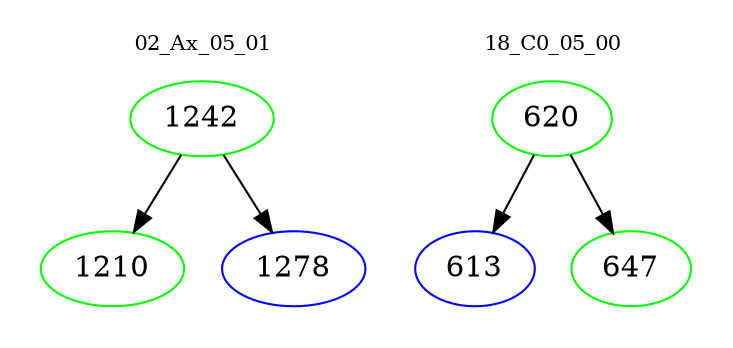 digraph{
subgraph cluster_0 {
color = white
label = "02_Ax_05_01";
fontsize=10;
T0_1242 [label="1242", color="green"]
T0_1242 -> T0_1210 [color="black"]
T0_1210 [label="1210", color="green"]
T0_1242 -> T0_1278 [color="black"]
T0_1278 [label="1278", color="blue"]
}
subgraph cluster_1 {
color = white
label = "18_C0_05_00";
fontsize=10;
T1_620 [label="620", color="green"]
T1_620 -> T1_613 [color="black"]
T1_613 [label="613", color="blue"]
T1_620 -> T1_647 [color="black"]
T1_647 [label="647", color="green"]
}
}
